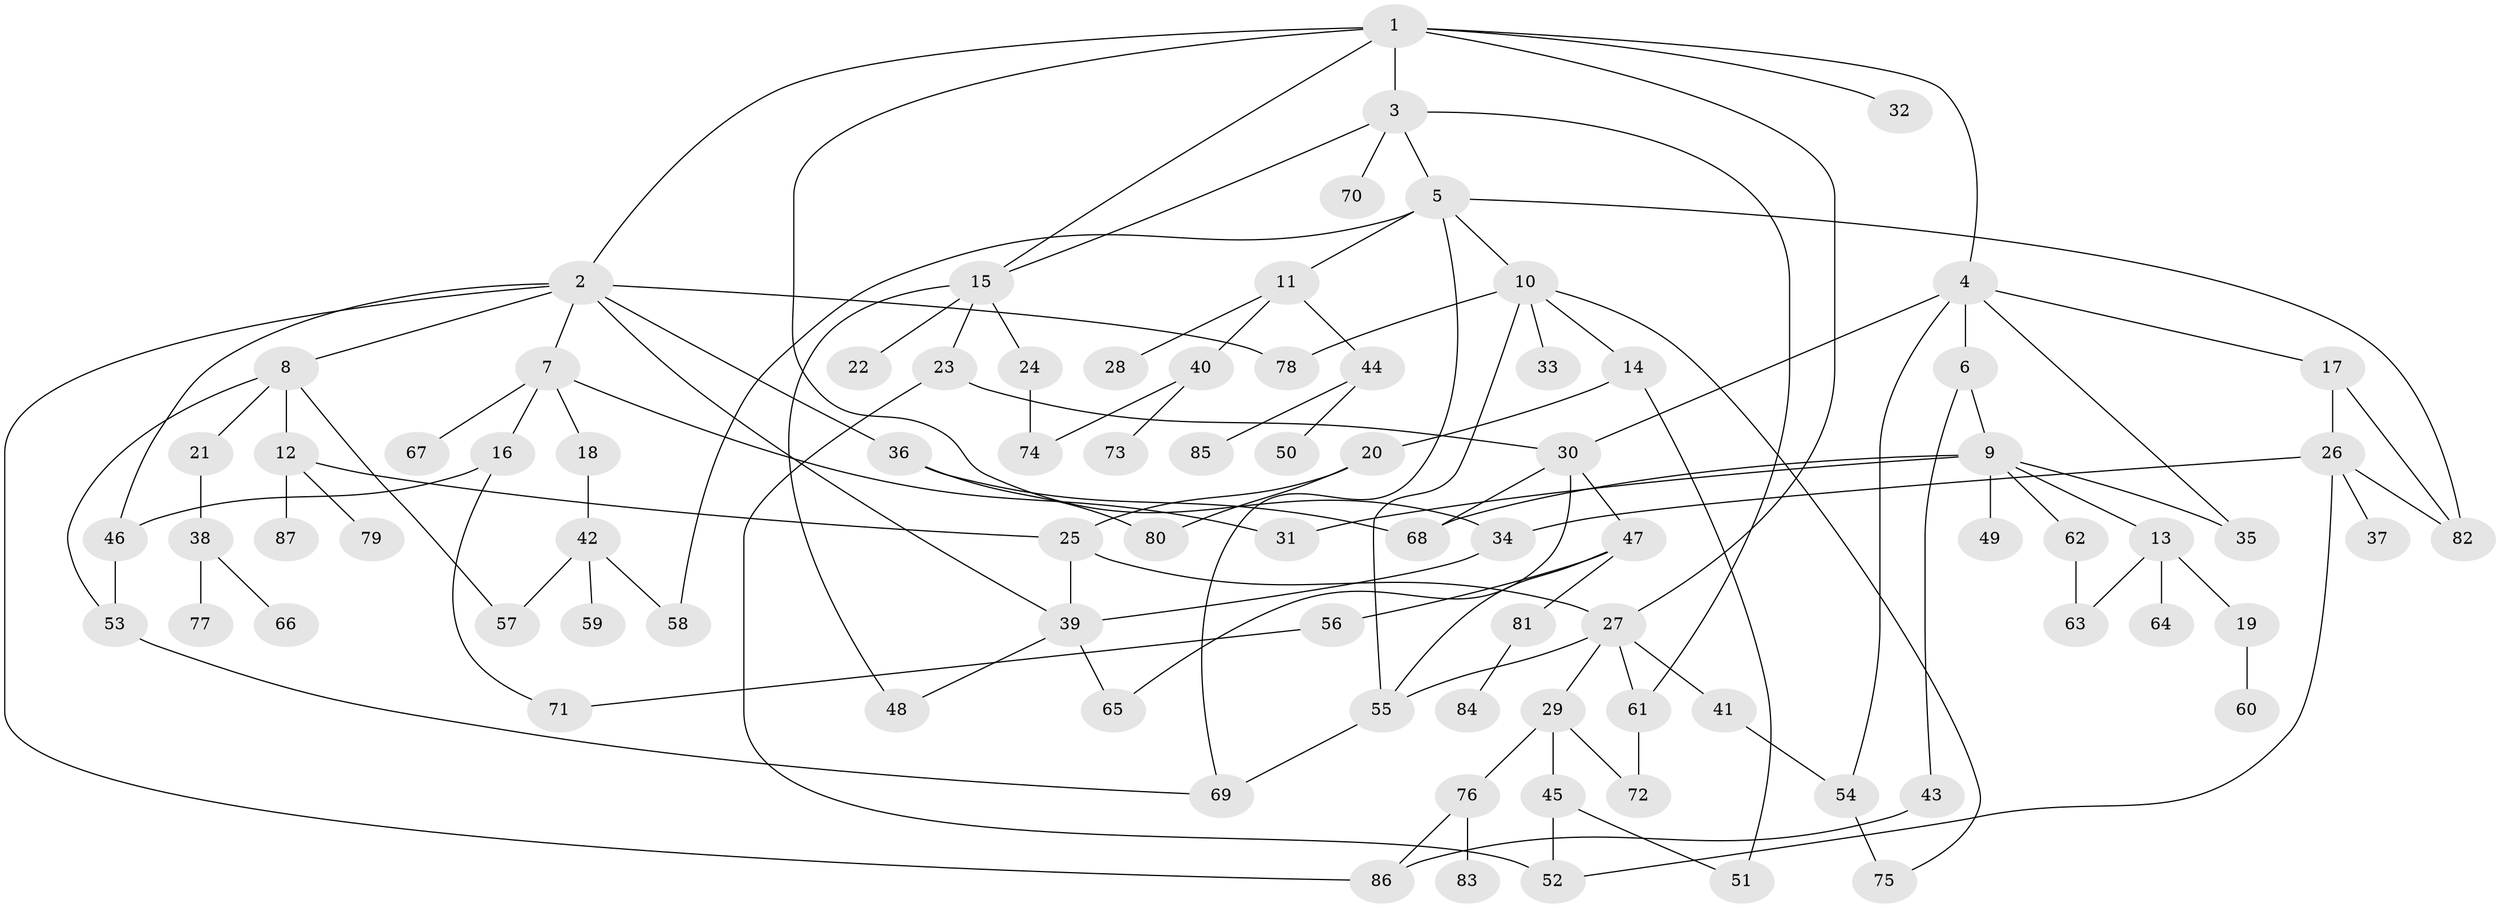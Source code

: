 // Generated by graph-tools (version 1.1) at 2025/49/03/09/25 03:49:20]
// undirected, 87 vertices, 123 edges
graph export_dot {
graph [start="1"]
  node [color=gray90,style=filled];
  1;
  2;
  3;
  4;
  5;
  6;
  7;
  8;
  9;
  10;
  11;
  12;
  13;
  14;
  15;
  16;
  17;
  18;
  19;
  20;
  21;
  22;
  23;
  24;
  25;
  26;
  27;
  28;
  29;
  30;
  31;
  32;
  33;
  34;
  35;
  36;
  37;
  38;
  39;
  40;
  41;
  42;
  43;
  44;
  45;
  46;
  47;
  48;
  49;
  50;
  51;
  52;
  53;
  54;
  55;
  56;
  57;
  58;
  59;
  60;
  61;
  62;
  63;
  64;
  65;
  66;
  67;
  68;
  69;
  70;
  71;
  72;
  73;
  74;
  75;
  76;
  77;
  78;
  79;
  80;
  81;
  82;
  83;
  84;
  85;
  86;
  87;
  1 -- 2;
  1 -- 3;
  1 -- 4;
  1 -- 15;
  1 -- 32;
  1 -- 34;
  1 -- 27;
  2 -- 7;
  2 -- 8;
  2 -- 36;
  2 -- 39;
  2 -- 78;
  2 -- 86;
  2 -- 46;
  3 -- 5;
  3 -- 61;
  3 -- 70;
  3 -- 15;
  4 -- 6;
  4 -- 17;
  4 -- 30;
  4 -- 54;
  4 -- 35;
  5 -- 10;
  5 -- 11;
  5 -- 58;
  5 -- 69;
  5 -- 82;
  6 -- 9;
  6 -- 43;
  7 -- 16;
  7 -- 18;
  7 -- 31;
  7 -- 67;
  8 -- 12;
  8 -- 21;
  8 -- 53;
  8 -- 57;
  9 -- 13;
  9 -- 35;
  9 -- 49;
  9 -- 62;
  9 -- 68;
  9 -- 31;
  10 -- 14;
  10 -- 33;
  10 -- 75;
  10 -- 55;
  10 -- 78;
  11 -- 28;
  11 -- 40;
  11 -- 44;
  12 -- 79;
  12 -- 87;
  12 -- 25;
  13 -- 19;
  13 -- 64;
  13 -- 63;
  14 -- 20;
  14 -- 51;
  15 -- 22;
  15 -- 23;
  15 -- 24;
  15 -- 48;
  16 -- 46;
  16 -- 71;
  17 -- 26;
  17 -- 82;
  18 -- 42;
  19 -- 60;
  20 -- 25;
  20 -- 80;
  21 -- 38;
  23 -- 30;
  23 -- 52;
  24 -- 74;
  25 -- 27;
  25 -- 39;
  26 -- 37;
  26 -- 52;
  26 -- 82;
  26 -- 34;
  27 -- 29;
  27 -- 41;
  27 -- 55;
  27 -- 61;
  29 -- 45;
  29 -- 72;
  29 -- 76;
  30 -- 47;
  30 -- 65;
  30 -- 68;
  34 -- 39;
  36 -- 68;
  36 -- 80;
  38 -- 66;
  38 -- 77;
  39 -- 48;
  39 -- 65;
  40 -- 73;
  40 -- 74;
  41 -- 54;
  42 -- 57;
  42 -- 59;
  42 -- 58;
  43 -- 86;
  44 -- 50;
  44 -- 85;
  45 -- 51;
  45 -- 52;
  46 -- 53;
  47 -- 56;
  47 -- 81;
  47 -- 55;
  53 -- 69;
  54 -- 75;
  55 -- 69;
  56 -- 71;
  61 -- 72;
  62 -- 63;
  76 -- 83;
  76 -- 86;
  81 -- 84;
}
